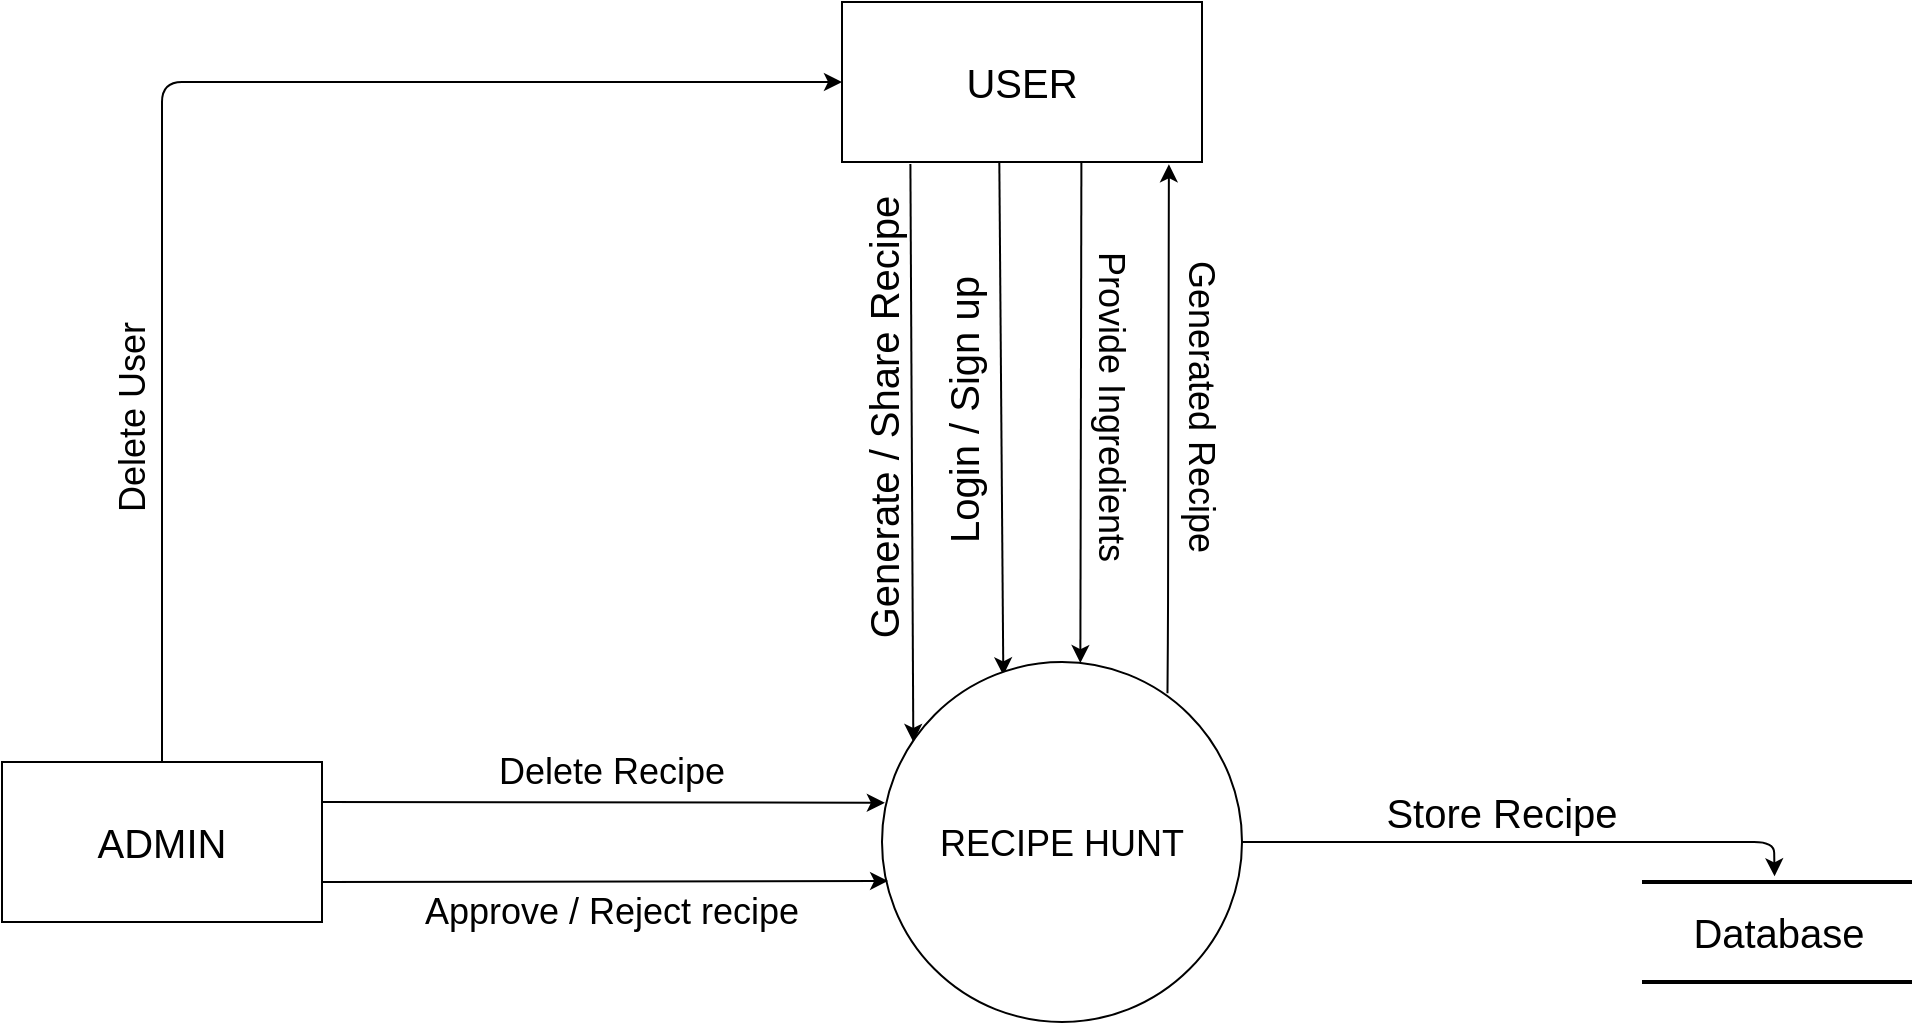 <mxfile>
    <diagram id="dp9Ab3k8bmLvIrvLi6KY" name="Page-1">
        <mxGraphModel dx="1254" dy="719" grid="1" gridSize="10" guides="1" tooltips="1" connect="1" arrows="1" fold="1" page="0" pageScale="1" pageWidth="850" pageHeight="1100" math="0" shadow="0">
            <root>
                <mxCell id="0"/>
                <mxCell id="1" parent="0"/>
                <mxCell id="13" style="edgeStyle=none;html=1;fontSize=20;entryX=0.793;entryY=0.087;entryDx=0;entryDy=0;startArrow=classic;startFill=1;endArrow=none;endFill=0;exitX=0.908;exitY=1.014;exitDx=0;exitDy=0;exitPerimeter=0;entryPerimeter=0;" edge="1" parent="1" source="4" target="7">
                    <mxGeometry relative="1" as="geometry">
                        <mxPoint x="250" y="310" as="targetPoint"/>
                        <mxPoint x="120" y="-10" as="sourcePoint"/>
                        <Array as="points">
                            <mxPoint x="183" y="310"/>
                        </Array>
                    </mxGeometry>
                </mxCell>
                <mxCell id="140" style="edgeStyle=none;html=1;entryX=0.087;entryY=0.222;entryDx=0;entryDy=0;entryPerimeter=0;fontFamily=Helvetica;fontSize=20;startArrow=none;startFill=0;endArrow=classic;endFill=1;exitX=0.19;exitY=1.013;exitDx=0;exitDy=0;exitPerimeter=0;" edge="1" parent="1" source="4" target="7">
                    <mxGeometry relative="1" as="geometry"/>
                </mxCell>
                <mxCell id="141" style="edgeStyle=none;html=1;entryX=0.337;entryY=0.037;entryDx=0;entryDy=0;entryPerimeter=0;fontFamily=Helvetica;fontSize=20;startArrow=none;startFill=0;endArrow=classic;endFill=1;exitX=0.437;exitY=0.997;exitDx=0;exitDy=0;exitPerimeter=0;" edge="1" parent="1" source="4" target="7">
                    <mxGeometry relative="1" as="geometry">
                        <mxPoint x="92" y="-10" as="sourcePoint"/>
                    </mxGeometry>
                </mxCell>
                <mxCell id="142" style="edgeStyle=none;html=1;entryX=0.551;entryY=0.003;entryDx=0;entryDy=0;entryPerimeter=0;fontFamily=Helvetica;fontSize=20;startArrow=none;startFill=0;endArrow=classic;endFill=1;exitX=0.665;exitY=0.991;exitDx=0;exitDy=0;exitPerimeter=0;" edge="1" parent="1" source="4" target="7">
                    <mxGeometry relative="1" as="geometry"/>
                </mxCell>
                <mxCell id="4" value="&lt;span style=&quot;font-size: 20px;&quot;&gt;USER&lt;/span&gt;" style="whiteSpace=wrap;html=1;" vertex="1" parent="1">
                    <mxGeometry x="20" width="180" height="80" as="geometry"/>
                </mxCell>
                <mxCell id="136" style="edgeStyle=none;html=1;exitX=1;exitY=0.5;exitDx=0;exitDy=0;entryX=0.491;entryY=-0.057;entryDx=0;entryDy=0;entryPerimeter=0;fontFamily=Helvetica;fontSize=20;startArrow=none;startFill=0;endArrow=classic;endFill=1;" edge="1" parent="1" source="7" target="135">
                    <mxGeometry relative="1" as="geometry">
                        <Array as="points">
                            <mxPoint x="486" y="420"/>
                        </Array>
                    </mxGeometry>
                </mxCell>
                <mxCell id="7" value="&lt;font style=&quot;font-size: 18px;&quot;&gt;RECIPE HUNT&lt;/font&gt;" style="ellipse;whiteSpace=wrap;html=1;fontSize=20;" vertex="1" parent="1">
                    <mxGeometry x="40" y="330" width="180" height="180" as="geometry"/>
                </mxCell>
                <mxCell id="36" style="edgeStyle=none;html=1;entryX=0;entryY=0.5;entryDx=0;entryDy=0;fontSize=18;startArrow=none;startFill=0;endArrow=classic;endFill=1;exitX=0.5;exitY=0;exitDx=0;exitDy=0;" edge="1" parent="1" source="8" target="4">
                    <mxGeometry relative="1" as="geometry">
                        <mxPoint x="-240" y="380" as="sourcePoint"/>
                        <Array as="points">
                            <mxPoint x="-320" y="40"/>
                        </Array>
                    </mxGeometry>
                </mxCell>
                <mxCell id="138" style="edgeStyle=none;html=1;entryX=0.017;entryY=0.608;entryDx=0;entryDy=0;fontFamily=Helvetica;fontSize=20;startArrow=none;startFill=0;endArrow=classic;endFill=1;exitX=1;exitY=0.75;exitDx=0;exitDy=0;entryPerimeter=0;" edge="1" parent="1" source="8" target="7">
                    <mxGeometry relative="1" as="geometry"/>
                </mxCell>
                <mxCell id="139" style="edgeStyle=none;html=1;fontFamily=Helvetica;fontSize=20;startArrow=none;startFill=0;endArrow=classic;endFill=1;exitX=1;exitY=0.25;exitDx=0;exitDy=0;entryX=0.008;entryY=0.391;entryDx=0;entryDy=0;entryPerimeter=0;" edge="1" parent="1" source="8" target="7">
                    <mxGeometry relative="1" as="geometry"/>
                </mxCell>
                <mxCell id="8" value="ADMIN" style="whiteSpace=wrap;html=1;fontSize=20;" vertex="1" parent="1">
                    <mxGeometry x="-400" y="380" width="160" height="80" as="geometry"/>
                </mxCell>
                <mxCell id="10" value="Login / Sign up" style="text;strokeColor=none;align=center;fillColor=none;html=1;verticalAlign=middle;whiteSpace=wrap;rounded=0;fontSize=20;rotation=-90;" vertex="1" parent="1">
                    <mxGeometry x="10" y="190" width="140" height="27.5" as="geometry"/>
                </mxCell>
                <mxCell id="12" value="Generate / Share Recipe" style="text;strokeColor=none;align=center;fillColor=none;html=1;verticalAlign=middle;whiteSpace=wrap;rounded=0;fontSize=20;rotation=-90;" vertex="1" parent="1">
                    <mxGeometry x="-80" y="190" width="240" height="35" as="geometry"/>
                </mxCell>
                <mxCell id="16" value="Provide Ingredients" style="text;strokeColor=none;align=center;fillColor=none;html=1;verticalAlign=middle;whiteSpace=wrap;rounded=0;fontSize=18;rotation=90;" vertex="1" parent="1">
                    <mxGeometry x="70" y="187.5" width="170" height="30" as="geometry"/>
                </mxCell>
                <mxCell id="18" value="Generated Recipe" style="text;strokeColor=none;align=center;fillColor=none;html=1;verticalAlign=middle;whiteSpace=wrap;rounded=0;fontSize=18;rotation=90;" vertex="1" parent="1">
                    <mxGeometry x="120" y="187.5" width="160" height="30" as="geometry"/>
                </mxCell>
                <mxCell id="34" value="Delete Recipe" style="text;strokeColor=none;align=center;fillColor=none;html=1;verticalAlign=middle;whiteSpace=wrap;rounded=0;fontSize=18;" vertex="1" parent="1">
                    <mxGeometry x="-160" y="370" width="130" height="30" as="geometry"/>
                </mxCell>
                <mxCell id="35" value="Approve / Reject recipe" style="text;strokeColor=none;align=center;fillColor=none;html=1;verticalAlign=middle;whiteSpace=wrap;rounded=0;fontSize=18;" vertex="1" parent="1">
                    <mxGeometry x="-195" y="440" width="200" height="30" as="geometry"/>
                </mxCell>
                <mxCell id="37" value="Delete User" style="text;strokeColor=none;align=center;fillColor=none;html=1;verticalAlign=middle;whiteSpace=wrap;rounded=0;fontSize=18;rotation=-90;" vertex="1" parent="1">
                    <mxGeometry x="-400" y="192.5" width="130" height="30" as="geometry"/>
                </mxCell>
                <mxCell id="135" value="&lt;font face=&quot;Helvetica&quot; style=&quot;font-size: 20px;&quot;&gt;Database&lt;/font&gt;" style="html=1;rounded=0;shadow=0;comic=0;labelBackgroundColor=none;strokeWidth=2;fontFamily=Verdana;fontSize=12;align=center;shape=mxgraph.ios7ui.horLines;" vertex="1" parent="1">
                    <mxGeometry x="420" y="440" width="135" height="50" as="geometry"/>
                </mxCell>
                <mxCell id="137" value="Store Recipe" style="text;strokeColor=none;align=center;fillColor=none;html=1;verticalAlign=middle;whiteSpace=wrap;rounded=0;fontFamily=Helvetica;fontSize=20;" vertex="1" parent="1">
                    <mxGeometry x="270" y="390" width="160" height="30" as="geometry"/>
                </mxCell>
            </root>
        </mxGraphModel>
    </diagram>
</mxfile>